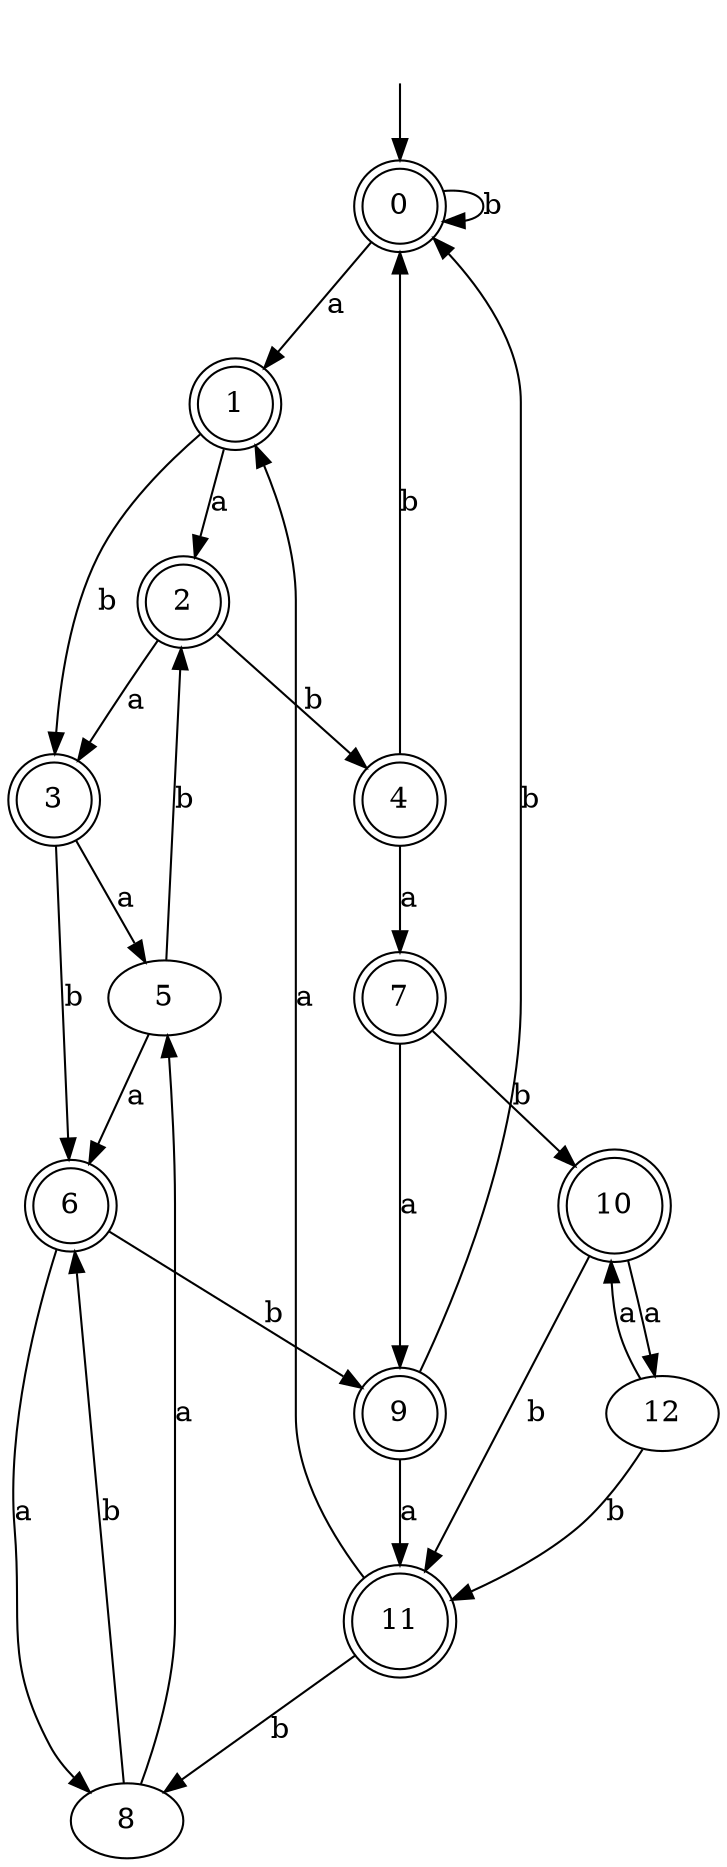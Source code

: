 digraph RandomDFA {
  __start0 [label="", shape=none];
  __start0 -> 0 [label=""];
  0 [shape=circle] [shape=doublecircle]
  0 -> 1 [label="a"]
  0 -> 0 [label="b"]
  1 [shape=doublecircle]
  1 -> 2 [label="a"]
  1 -> 3 [label="b"]
  2 [shape=doublecircle]
  2 -> 3 [label="a"]
  2 -> 4 [label="b"]
  3 [shape=doublecircle]
  3 -> 5 [label="a"]
  3 -> 6 [label="b"]
  4 [shape=doublecircle]
  4 -> 7 [label="a"]
  4 -> 0 [label="b"]
  5
  5 -> 6 [label="a"]
  5 -> 2 [label="b"]
  6 [shape=doublecircle]
  6 -> 8 [label="a"]
  6 -> 9 [label="b"]
  7 [shape=doublecircle]
  7 -> 9 [label="a"]
  7 -> 10 [label="b"]
  8
  8 -> 5 [label="a"]
  8 -> 6 [label="b"]
  9 [shape=doublecircle]
  9 -> 11 [label="a"]
  9 -> 0 [label="b"]
  10 [shape=doublecircle]
  10 -> 12 [label="a"]
  10 -> 11 [label="b"]
  11 [shape=doublecircle]
  11 -> 1 [label="a"]
  11 -> 8 [label="b"]
  12
  12 -> 10 [label="a"]
  12 -> 11 [label="b"]
}
